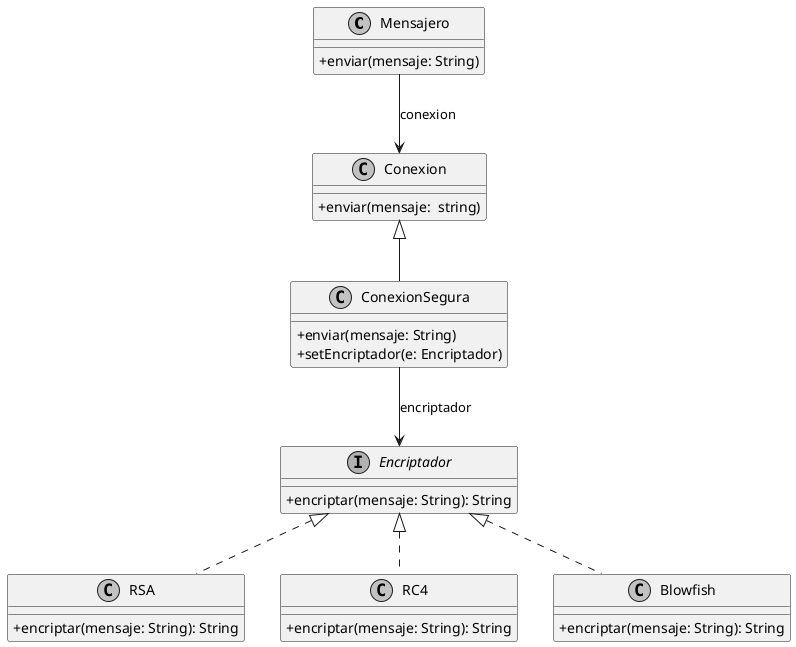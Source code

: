 @startuml ej2
skinparam Monochrome true
skinparam classAttributeIconSize 0

class Mensajero{
 +enviar(mensaje: String)
}
class Conexion{
 +enviar(mensaje:  string)
}
Mensajero --> Conexion : conexion

class ConexionSegura{
 +enviar(mensaje: String)
 +setEncriptador(e: Encriptador)
}
Conexion <|-- ConexionSegura

interface Encriptador{
 +encriptar(mensaje: String): String
}
ConexionSegura --> Encriptador : encriptador

class RSA{
 +encriptar(mensaje: String): String
}
class RC4{
 +encriptar(mensaje: String): String
}
class Blowfish{
 +encriptar(mensaje: String): String
}

Encriptador <|.. RSA
Encriptador <|.. RC4
Encriptador <|.. Blowfish
@enduml